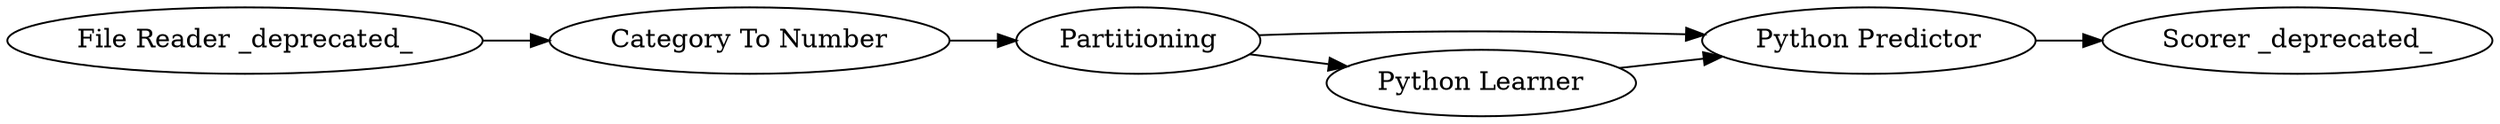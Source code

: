digraph {
	5 -> 8
	6 -> 5
	7 -> 8
	8 -> 10
	5 -> 7
	3 -> 6
	5 [label=Partitioning]
	7 [label="Python Learner"]
	6 [label="Category To Number"]
	8 [label="Python Predictor"]
	3 [label="File Reader _deprecated_"]
	10 [label="Scorer _deprecated_"]
	rankdir=LR
}
